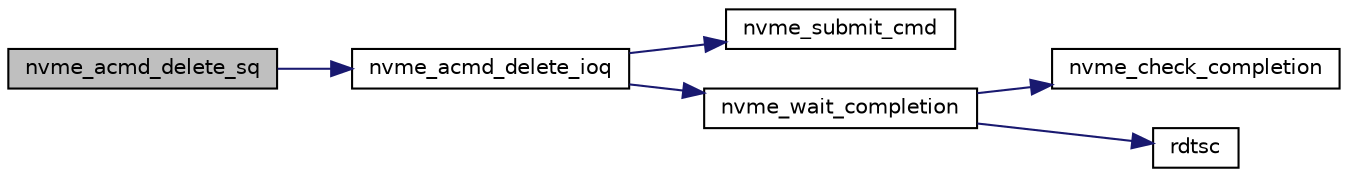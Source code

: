 digraph "nvme_acmd_delete_sq"
{
  edge [fontname="Helvetica",fontsize="10",labelfontname="Helvetica",labelfontsize="10"];
  node [fontname="Helvetica",fontsize="10",shape=record];
  rankdir="LR";
  Node1 [label="nvme_acmd_delete_sq",height=0.2,width=0.4,color="black", fillcolor="grey75", style="filled", fontcolor="black"];
  Node1 -> Node2 [color="midnightblue",fontsize="10",style="solid",fontname="Helvetica"];
  Node2 [label="nvme_acmd_delete_ioq",height=0.2,width=0.4,color="black", fillcolor="white", style="filled",URL="$unvme__nvme_8c.html#a8c5eb548d13f98bd1c400d937cedaf90"];
  Node2 -> Node3 [color="midnightblue",fontsize="10",style="solid",fontname="Helvetica"];
  Node3 [label="nvme_submit_cmd",height=0.2,width=0.4,color="black", fillcolor="white", style="filled",URL="$unvme__nvme_8c.html#a14c1d952a58550e910747273e3dad34b"];
  Node2 -> Node4 [color="midnightblue",fontsize="10",style="solid",fontname="Helvetica"];
  Node4 [label="nvme_wait_completion",height=0.2,width=0.4,color="black", fillcolor="white", style="filled",URL="$unvme__nvme_8c.html#a794ff84022ed6585ba98c6ddbc8b80b7"];
  Node4 -> Node5 [color="midnightblue",fontsize="10",style="solid",fontname="Helvetica"];
  Node5 [label="nvme_check_completion",height=0.2,width=0.4,color="black", fillcolor="white", style="filled",URL="$unvme__nvme_8c.html#a9edecd91d5f175101db078e293f3645d"];
  Node4 -> Node6 [color="midnightblue",fontsize="10",style="solid",fontname="Helvetica"];
  Node6 [label="rdtsc",height=0.2,width=0.4,color="black", fillcolor="white", style="filled",URL="$rdtsc_8h.html#a64eba85413970674e0e6e03af9e9d0f4"];
}
